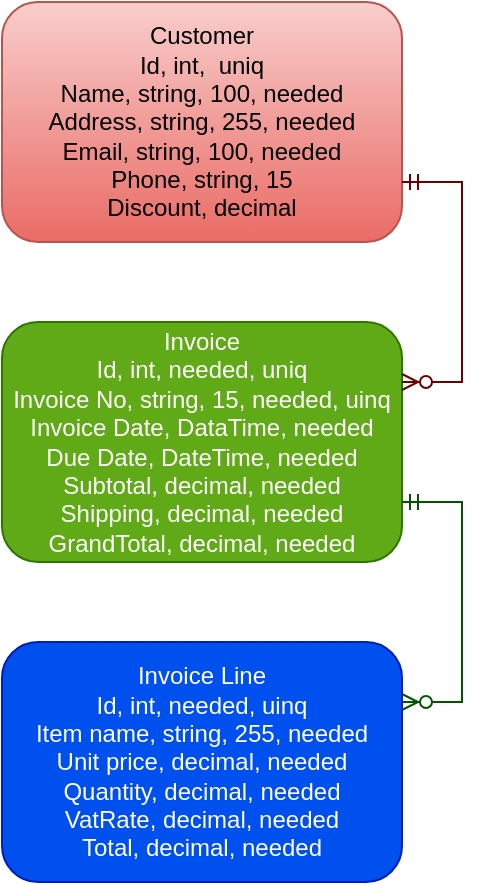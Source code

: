 <mxfile version="28.2.8">
  <diagram name="Page-1" id="xpwUtmlZ_tVTHOJ-2wRt">
    <mxGraphModel dx="1224" dy="1142" grid="1" gridSize="10" guides="1" tooltips="1" connect="1" arrows="1" fold="1" page="1" pageScale="1" pageWidth="827" pageHeight="1169" math="0" shadow="0">
      <root>
        <mxCell id="0" />
        <mxCell id="1" parent="0" />
        <mxCell id="p669E3-LHZoqyRP2m0ce-2" value="Customer&lt;div&gt;Id, int,&amp;nbsp; uniq&lt;/div&gt;&lt;div&gt;Name, string, 100, needed&lt;/div&gt;&lt;div&gt;Address, string, 255, needed&lt;/div&gt;&lt;div&gt;Email, string, 100, needed&lt;/div&gt;&lt;div&gt;Phone, string, 15&lt;/div&gt;&lt;div&gt;Discount, decimal&lt;/div&gt;" style="rounded=1;whiteSpace=wrap;html=1;fillColor=#f8cecc;gradientColor=#ea6b66;strokeColor=#b85450;" parent="1" vertex="1">
          <mxGeometry x="200" y="80" width="200" height="120" as="geometry" />
        </mxCell>
        <mxCell id="p669E3-LHZoqyRP2m0ce-4" value="Invoice&lt;div&gt;Id, int, needed, uniq&lt;/div&gt;&lt;div&gt;Invoice No, string, 15, needed, uinq&lt;/div&gt;&lt;div&gt;Invoice Date, DataTime, needed&lt;/div&gt;&lt;div&gt;Due Date, DateTime, needed&lt;/div&gt;&lt;div&gt;Subtotal, decimal, needed&lt;/div&gt;&lt;div&gt;Shipping, decimal, needed&lt;/div&gt;&lt;div&gt;GrandTotal, decimal, needed&lt;/div&gt;" style="rounded=1;whiteSpace=wrap;html=1;fillColor=#60a917;fontColor=#ffffff;strokeColor=#2D7600;" parent="1" vertex="1">
          <mxGeometry x="200" y="240" width="200" height="120" as="geometry" />
        </mxCell>
        <mxCell id="p669E3-LHZoqyRP2m0ce-5" value="Invoice Line&lt;div&gt;Id, int, needed, uinq&lt;/div&gt;&lt;div&gt;Item name, string, 255, needed&lt;/div&gt;&lt;div&gt;Unit price, decimal, needed&lt;/div&gt;&lt;div&gt;Quantity, decimal, needed&lt;/div&gt;&lt;div&gt;VatRate, decimal, needed&lt;/div&gt;&lt;div&gt;Total, decimal, needed&lt;/div&gt;" style="rounded=1;whiteSpace=wrap;html=1;fillColor=#0050ef;strokeColor=#001DBC;fontColor=#ffffff;" parent="1" vertex="1">
          <mxGeometry x="200" y="400" width="200" height="120" as="geometry" />
        </mxCell>
        <mxCell id="M2lgddzNlD1gdKFoPIwi-4" value="" style="edgeStyle=entityRelationEdgeStyle;fontSize=12;html=1;endArrow=ERzeroToMany;startArrow=ERmandOne;rounded=0;exitX=1;exitY=0.75;exitDx=0;exitDy=0;entryX=1;entryY=0.25;entryDx=0;entryDy=0;fillColor=#008a00;strokeColor=#005700;" edge="1" parent="1" source="p669E3-LHZoqyRP2m0ce-4" target="p669E3-LHZoqyRP2m0ce-5">
          <mxGeometry width="100" height="100" relative="1" as="geometry">
            <mxPoint x="520" y="320" as="sourcePoint" />
            <mxPoint x="519" y="429.96" as="targetPoint" />
          </mxGeometry>
        </mxCell>
        <mxCell id="M2lgddzNlD1gdKFoPIwi-5" value="" style="edgeStyle=entityRelationEdgeStyle;fontSize=12;html=1;endArrow=ERzeroToMany;startArrow=ERmandOne;rounded=0;exitX=1;exitY=0.75;exitDx=0;exitDy=0;entryX=1;entryY=0.25;entryDx=0;entryDy=0;fillColor=#a20025;strokeColor=#6F0000;" edge="1" parent="1" source="p669E3-LHZoqyRP2m0ce-2" target="p669E3-LHZoqyRP2m0ce-4">
          <mxGeometry width="100" height="100" relative="1" as="geometry">
            <mxPoint x="360" y="630" as="sourcePoint" />
            <mxPoint x="460" y="530" as="targetPoint" />
          </mxGeometry>
        </mxCell>
      </root>
    </mxGraphModel>
  </diagram>
</mxfile>
